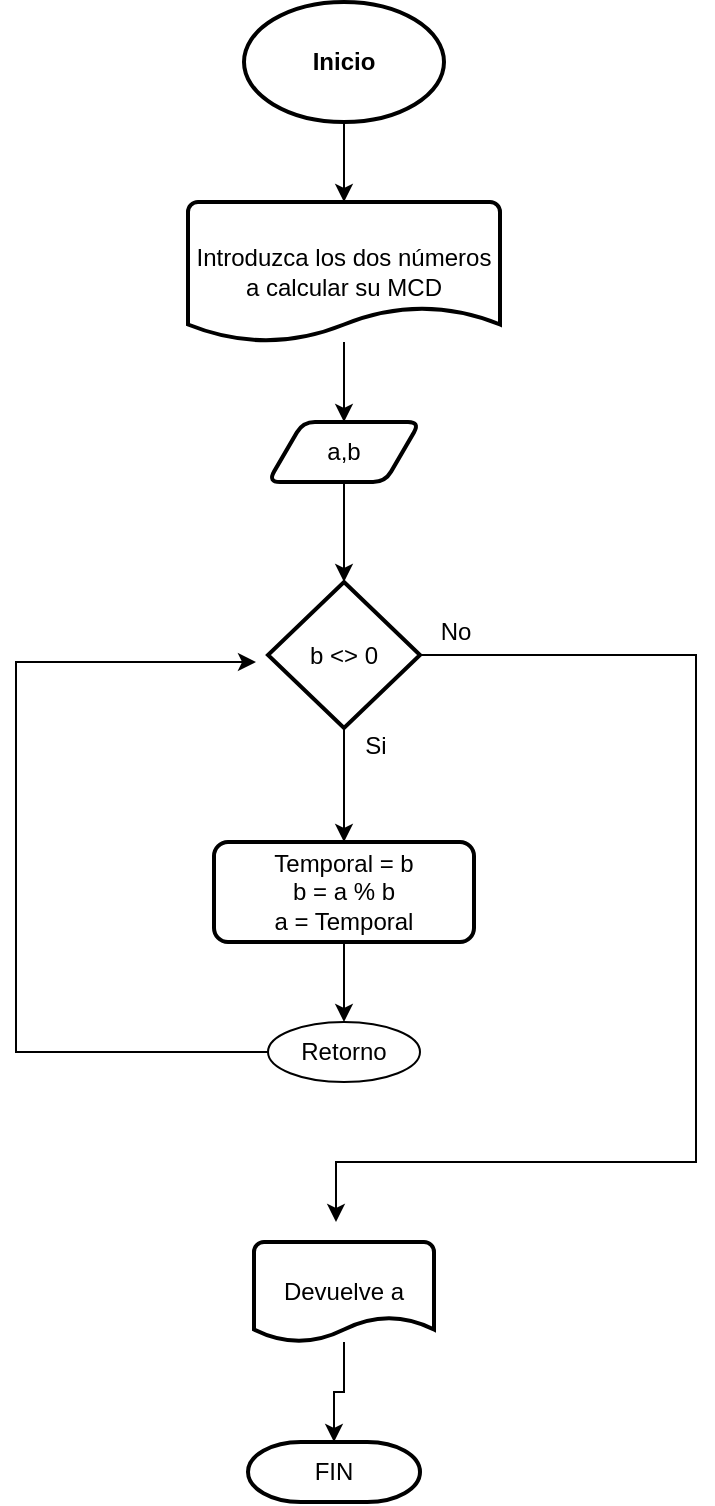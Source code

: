 <mxfile version="22.0.4" type="github">
  <diagram name="Página-1" id="yOg3uItE-5RnIxLjpcn1">
    <mxGraphModel dx="485" dy="650" grid="1" gridSize="10" guides="1" tooltips="1" connect="1" arrows="1" fold="1" page="1" pageScale="1" pageWidth="827" pageHeight="1169" math="0" shadow="0">
      <root>
        <mxCell id="0" />
        <mxCell id="1" parent="0" />
        <mxCell id="rIa8-9Ftaej9uPLqlGUZ-2" value="&lt;b&gt;Inicio&lt;/b&gt;" style="strokeWidth=2;html=1;shape=mxgraph.flowchart.start_1;whiteSpace=wrap;" vertex="1" parent="1">
          <mxGeometry x="364" y="90" width="100" height="60" as="geometry" />
        </mxCell>
        <mxCell id="rIa8-9Ftaej9uPLqlGUZ-14" style="edgeStyle=orthogonalEdgeStyle;rounded=0;orthogonalLoop=1;jettySize=auto;html=1;entryX=0.5;entryY=0;entryDx=0;entryDy=0;" edge="1" parent="1" source="rIa8-9Ftaej9uPLqlGUZ-4" target="rIa8-9Ftaej9uPLqlGUZ-5">
          <mxGeometry relative="1" as="geometry" />
        </mxCell>
        <mxCell id="rIa8-9Ftaej9uPLqlGUZ-4" value="Introduzca los dos números a calcular su MCD" style="strokeWidth=2;html=1;shape=mxgraph.flowchart.document2;whiteSpace=wrap;size=0.25;" vertex="1" parent="1">
          <mxGeometry x="336" y="190" width="156" height="70" as="geometry" />
        </mxCell>
        <mxCell id="rIa8-9Ftaej9uPLqlGUZ-5" value="a,b" style="shape=parallelogram;html=1;strokeWidth=2;perimeter=parallelogramPerimeter;whiteSpace=wrap;rounded=1;arcSize=12;size=0.23;" vertex="1" parent="1">
          <mxGeometry x="376" y="300" width="76" height="30" as="geometry" />
        </mxCell>
        <mxCell id="rIa8-9Ftaej9uPLqlGUZ-9" style="edgeStyle=orthogonalEdgeStyle;rounded=0;orthogonalLoop=1;jettySize=auto;html=1;entryX=0.5;entryY=0;entryDx=0;entryDy=0;" edge="1" parent="1" source="rIa8-9Ftaej9uPLqlGUZ-6" target="rIa8-9Ftaej9uPLqlGUZ-7">
          <mxGeometry relative="1" as="geometry" />
        </mxCell>
        <mxCell id="rIa8-9Ftaej9uPLqlGUZ-16" style="edgeStyle=orthogonalEdgeStyle;rounded=0;orthogonalLoop=1;jettySize=auto;html=1;" edge="1" parent="1" source="rIa8-9Ftaej9uPLqlGUZ-6">
          <mxGeometry relative="1" as="geometry">
            <mxPoint x="410" y="700" as="targetPoint" />
            <Array as="points">
              <mxPoint x="590" y="417" />
              <mxPoint x="590" y="670" />
            </Array>
          </mxGeometry>
        </mxCell>
        <mxCell id="rIa8-9Ftaej9uPLqlGUZ-6" value="b &amp;lt;&amp;gt; 0" style="strokeWidth=2;html=1;shape=mxgraph.flowchart.decision;whiteSpace=wrap;" vertex="1" parent="1">
          <mxGeometry x="376" y="380" width="76" height="73" as="geometry" />
        </mxCell>
        <mxCell id="rIa8-9Ftaej9uPLqlGUZ-10" style="edgeStyle=orthogonalEdgeStyle;rounded=0;orthogonalLoop=1;jettySize=auto;html=1;" edge="1" parent="1" source="rIa8-9Ftaej9uPLqlGUZ-7" target="rIa8-9Ftaej9uPLqlGUZ-8">
          <mxGeometry relative="1" as="geometry" />
        </mxCell>
        <mxCell id="rIa8-9Ftaej9uPLqlGUZ-7" value="Temporal = b&lt;br&gt;b = a % b&lt;br&gt;a = Temporal" style="rounded=1;whiteSpace=wrap;html=1;absoluteArcSize=1;arcSize=14;strokeWidth=2;" vertex="1" parent="1">
          <mxGeometry x="349" y="510" width="130" height="50" as="geometry" />
        </mxCell>
        <mxCell id="rIa8-9Ftaej9uPLqlGUZ-11" style="edgeStyle=orthogonalEdgeStyle;rounded=0;orthogonalLoop=1;jettySize=auto;html=1;" edge="1" parent="1" source="rIa8-9Ftaej9uPLqlGUZ-8">
          <mxGeometry relative="1" as="geometry">
            <mxPoint x="370" y="420" as="targetPoint" />
            <Array as="points">
              <mxPoint x="250" y="615" />
            </Array>
          </mxGeometry>
        </mxCell>
        <mxCell id="rIa8-9Ftaej9uPLqlGUZ-8" value="Retorno" style="ellipse;whiteSpace=wrap;html=1;" vertex="1" parent="1">
          <mxGeometry x="376" y="600" width="76" height="30" as="geometry" />
        </mxCell>
        <mxCell id="rIa8-9Ftaej9uPLqlGUZ-12" value="Si" style="text;html=1;strokeColor=none;fillColor=none;align=center;verticalAlign=middle;whiteSpace=wrap;rounded=0;" vertex="1" parent="1">
          <mxGeometry x="400" y="447" width="60" height="30" as="geometry" />
        </mxCell>
        <mxCell id="rIa8-9Ftaej9uPLqlGUZ-13" style="edgeStyle=orthogonalEdgeStyle;rounded=0;orthogonalLoop=1;jettySize=auto;html=1;entryX=0.5;entryY=0;entryDx=0;entryDy=0;entryPerimeter=0;" edge="1" parent="1" source="rIa8-9Ftaej9uPLqlGUZ-2" target="rIa8-9Ftaej9uPLqlGUZ-4">
          <mxGeometry relative="1" as="geometry" />
        </mxCell>
        <mxCell id="rIa8-9Ftaej9uPLqlGUZ-15" style="edgeStyle=orthogonalEdgeStyle;rounded=0;orthogonalLoop=1;jettySize=auto;html=1;entryX=0.5;entryY=0;entryDx=0;entryDy=0;entryPerimeter=0;" edge="1" parent="1" source="rIa8-9Ftaej9uPLqlGUZ-5" target="rIa8-9Ftaej9uPLqlGUZ-6">
          <mxGeometry relative="1" as="geometry" />
        </mxCell>
        <mxCell id="rIa8-9Ftaej9uPLqlGUZ-20" style="edgeStyle=orthogonalEdgeStyle;rounded=0;orthogonalLoop=1;jettySize=auto;html=1;" edge="1" parent="1" source="rIa8-9Ftaej9uPLqlGUZ-17" target="rIa8-9Ftaej9uPLqlGUZ-19">
          <mxGeometry relative="1" as="geometry" />
        </mxCell>
        <mxCell id="rIa8-9Ftaej9uPLqlGUZ-17" value="Devuelve a" style="strokeWidth=2;html=1;shape=mxgraph.flowchart.document2;whiteSpace=wrap;size=0.25;" vertex="1" parent="1">
          <mxGeometry x="369" y="710" width="90" height="50" as="geometry" />
        </mxCell>
        <mxCell id="rIa8-9Ftaej9uPLqlGUZ-18" value="No" style="text;html=1;strokeColor=none;fillColor=none;align=center;verticalAlign=middle;whiteSpace=wrap;rounded=0;" vertex="1" parent="1">
          <mxGeometry x="440" y="390" width="60" height="30" as="geometry" />
        </mxCell>
        <mxCell id="rIa8-9Ftaej9uPLqlGUZ-19" value="FIN" style="strokeWidth=2;html=1;shape=mxgraph.flowchart.terminator;whiteSpace=wrap;" vertex="1" parent="1">
          <mxGeometry x="366" y="810" width="86" height="30" as="geometry" />
        </mxCell>
      </root>
    </mxGraphModel>
  </diagram>
</mxfile>
